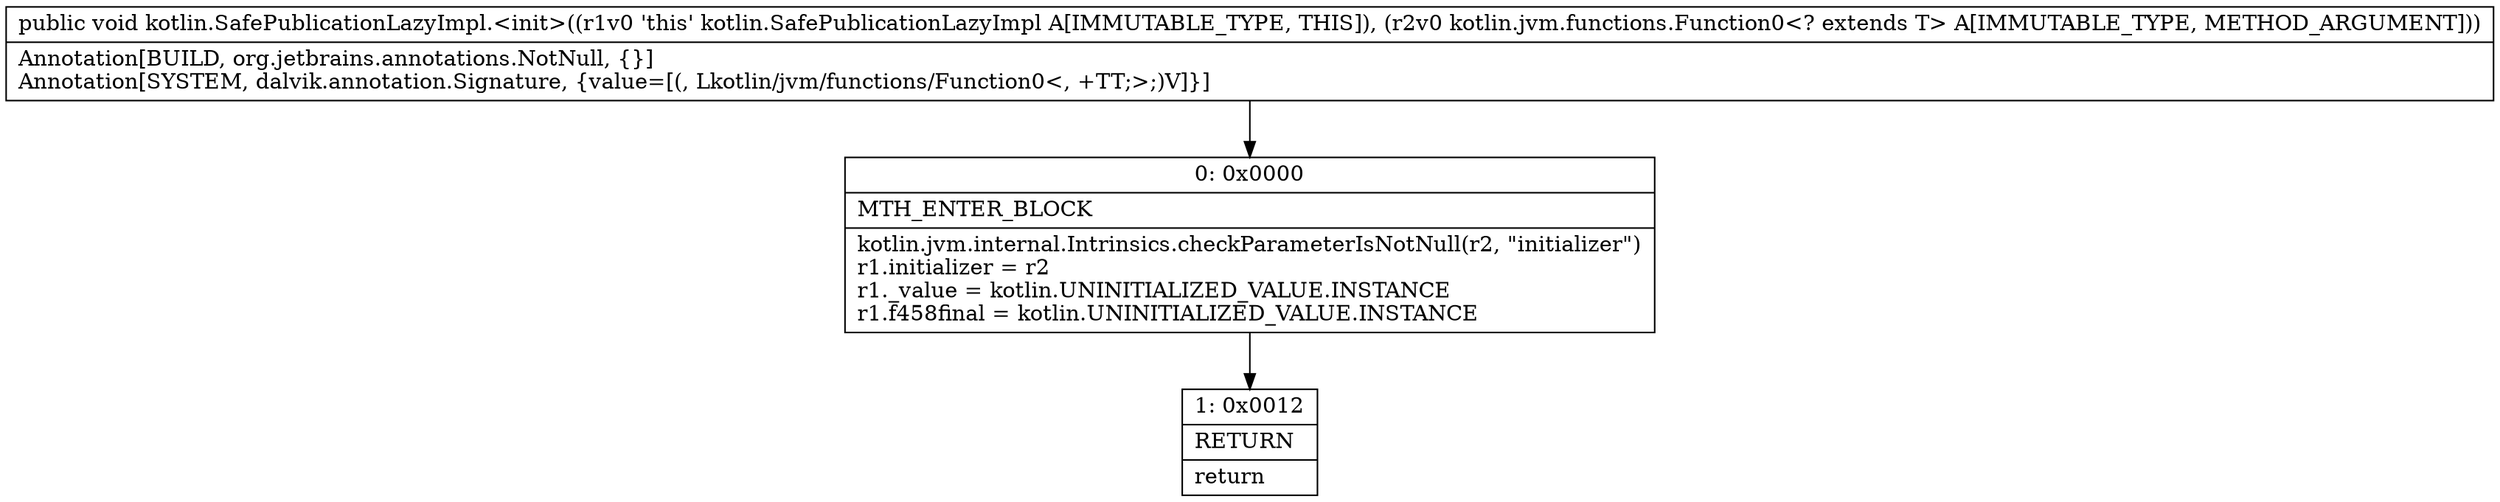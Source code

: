 digraph "CFG forkotlin.SafePublicationLazyImpl.\<init\>(Lkotlin\/jvm\/functions\/Function0;)V" {
Node_0 [shape=record,label="{0\:\ 0x0000|MTH_ENTER_BLOCK\l|kotlin.jvm.internal.Intrinsics.checkParameterIsNotNull(r2, \"initializer\")\lr1.initializer = r2\lr1._value = kotlin.UNINITIALIZED_VALUE.INSTANCE\lr1.f458final = kotlin.UNINITIALIZED_VALUE.INSTANCE\l}"];
Node_1 [shape=record,label="{1\:\ 0x0012|RETURN\l|return\l}"];
MethodNode[shape=record,label="{public void kotlin.SafePublicationLazyImpl.\<init\>((r1v0 'this' kotlin.SafePublicationLazyImpl A[IMMUTABLE_TYPE, THIS]), (r2v0 kotlin.jvm.functions.Function0\<? extends T\> A[IMMUTABLE_TYPE, METHOD_ARGUMENT]))  | Annotation[BUILD, org.jetbrains.annotations.NotNull, \{\}]\lAnnotation[SYSTEM, dalvik.annotation.Signature, \{value=[(, Lkotlin\/jvm\/functions\/Function0\<, +TT;\>;)V]\}]\l}"];
MethodNode -> Node_0;
Node_0 -> Node_1;
}

